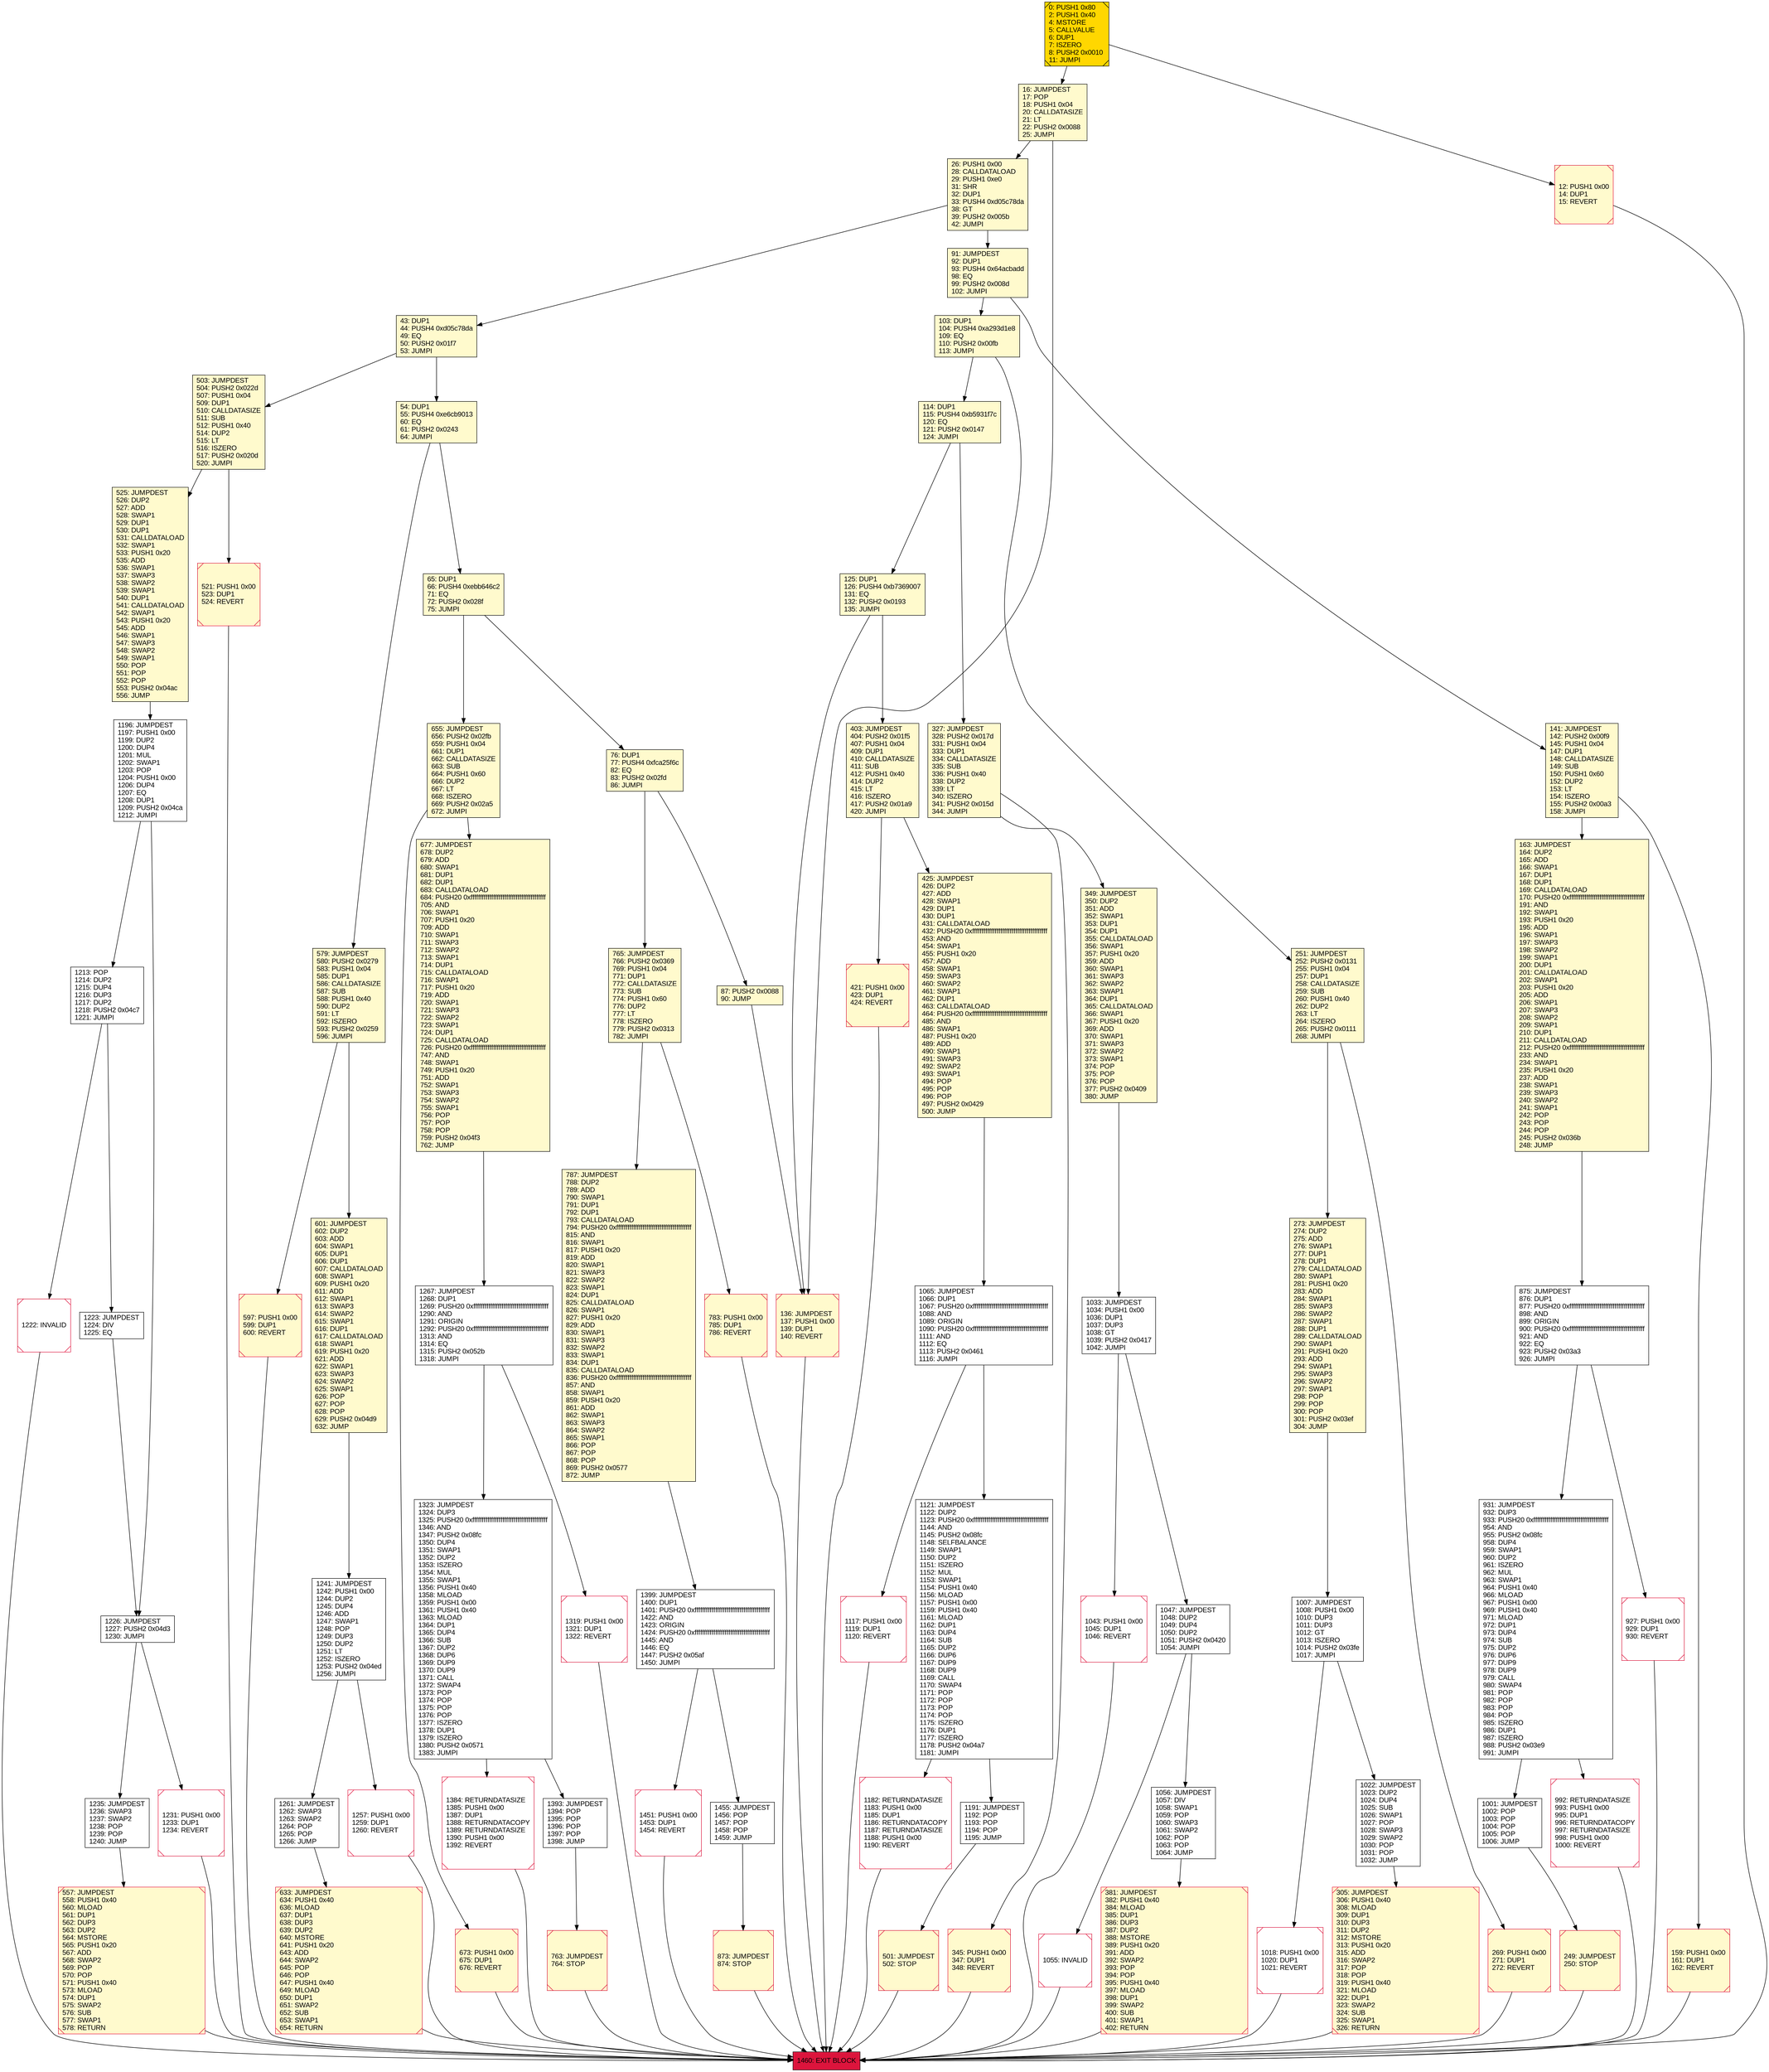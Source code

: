 digraph G {
bgcolor=transparent rankdir=UD;
node [shape=box style=filled color=black fillcolor=white fontname=arial fontcolor=black];
673 [label="673: PUSH1 0x00\l675: DUP1\l676: REVERT\l" fillcolor=lemonchiffon shape=Msquare color=crimson ];
1121 [label="1121: JUMPDEST\l1122: DUP2\l1123: PUSH20 0xffffffffffffffffffffffffffffffffffffffff\l1144: AND\l1145: PUSH2 0x08fc\l1148: SELFBALANCE\l1149: SWAP1\l1150: DUP2\l1151: ISZERO\l1152: MUL\l1153: SWAP1\l1154: PUSH1 0x40\l1156: MLOAD\l1157: PUSH1 0x00\l1159: PUSH1 0x40\l1161: MLOAD\l1162: DUP1\l1163: DUP4\l1164: SUB\l1165: DUP2\l1166: DUP6\l1167: DUP9\l1168: DUP9\l1169: CALL\l1170: SWAP4\l1171: POP\l1172: POP\l1173: POP\l1174: POP\l1175: ISZERO\l1176: DUP1\l1177: ISZERO\l1178: PUSH2 0x04a7\l1181: JUMPI\l" ];
305 [label="305: JUMPDEST\l306: PUSH1 0x40\l308: MLOAD\l309: DUP1\l310: DUP3\l311: DUP2\l312: MSTORE\l313: PUSH1 0x20\l315: ADD\l316: SWAP2\l317: POP\l318: POP\l319: PUSH1 0x40\l321: MLOAD\l322: DUP1\l323: SWAP2\l324: SUB\l325: SWAP1\l326: RETURN\l" fillcolor=lemonchiffon shape=Msquare color=crimson ];
421 [label="421: PUSH1 0x00\l423: DUP1\l424: REVERT\l" fillcolor=lemonchiffon shape=Msquare color=crimson ];
1182 [label="1182: RETURNDATASIZE\l1183: PUSH1 0x00\l1185: DUP1\l1186: RETURNDATACOPY\l1187: RETURNDATASIZE\l1188: PUSH1 0x00\l1190: REVERT\l" shape=Msquare color=crimson ];
43 [label="43: DUP1\l44: PUSH4 0xd05c78da\l49: EQ\l50: PUSH2 0x01f7\l53: JUMPI\l" fillcolor=lemonchiffon ];
1319 [label="1319: PUSH1 0x00\l1321: DUP1\l1322: REVERT\l" shape=Msquare color=crimson ];
273 [label="273: JUMPDEST\l274: DUP2\l275: ADD\l276: SWAP1\l277: DUP1\l278: DUP1\l279: CALLDATALOAD\l280: SWAP1\l281: PUSH1 0x20\l283: ADD\l284: SWAP1\l285: SWAP3\l286: SWAP2\l287: SWAP1\l288: DUP1\l289: CALLDATALOAD\l290: SWAP1\l291: PUSH1 0x20\l293: ADD\l294: SWAP1\l295: SWAP3\l296: SWAP2\l297: SWAP1\l298: POP\l299: POP\l300: POP\l301: PUSH2 0x03ef\l304: JUMP\l" fillcolor=lemonchiffon ];
1451 [label="1451: PUSH1 0x00\l1453: DUP1\l1454: REVERT\l" shape=Msquare color=crimson ];
136 [label="136: JUMPDEST\l137: PUSH1 0x00\l139: DUP1\l140: REVERT\l" fillcolor=lemonchiffon shape=Msquare color=crimson ];
403 [label="403: JUMPDEST\l404: PUSH2 0x01f5\l407: PUSH1 0x04\l409: DUP1\l410: CALLDATASIZE\l411: SUB\l412: PUSH1 0x40\l414: DUP2\l415: LT\l416: ISZERO\l417: PUSH2 0x01a9\l420: JUMPI\l" fillcolor=lemonchiffon ];
54 [label="54: DUP1\l55: PUSH4 0xe6cb9013\l60: EQ\l61: PUSH2 0x0243\l64: JUMPI\l" fillcolor=lemonchiffon ];
327 [label="327: JUMPDEST\l328: PUSH2 0x017d\l331: PUSH1 0x04\l333: DUP1\l334: CALLDATASIZE\l335: SUB\l336: PUSH1 0x40\l338: DUP2\l339: LT\l340: ISZERO\l341: PUSH2 0x015d\l344: JUMPI\l" fillcolor=lemonchiffon ];
1399 [label="1399: JUMPDEST\l1400: DUP1\l1401: PUSH20 0xffffffffffffffffffffffffffffffffffffffff\l1422: AND\l1423: ORIGIN\l1424: PUSH20 0xffffffffffffffffffffffffffffffffffffffff\l1445: AND\l1446: EQ\l1447: PUSH2 0x05af\l1450: JUMPI\l" ];
787 [label="787: JUMPDEST\l788: DUP2\l789: ADD\l790: SWAP1\l791: DUP1\l792: DUP1\l793: CALLDATALOAD\l794: PUSH20 0xffffffffffffffffffffffffffffffffffffffff\l815: AND\l816: SWAP1\l817: PUSH1 0x20\l819: ADD\l820: SWAP1\l821: SWAP3\l822: SWAP2\l823: SWAP1\l824: DUP1\l825: CALLDATALOAD\l826: SWAP1\l827: PUSH1 0x20\l829: ADD\l830: SWAP1\l831: SWAP3\l832: SWAP2\l833: SWAP1\l834: DUP1\l835: CALLDATALOAD\l836: PUSH20 0xffffffffffffffffffffffffffffffffffffffff\l857: AND\l858: SWAP1\l859: PUSH1 0x20\l861: ADD\l862: SWAP1\l863: SWAP3\l864: SWAP2\l865: SWAP1\l866: POP\l867: POP\l868: POP\l869: PUSH2 0x0577\l872: JUMP\l" fillcolor=lemonchiffon ];
0 [label="0: PUSH1 0x80\l2: PUSH1 0x40\l4: MSTORE\l5: CALLVALUE\l6: DUP1\l7: ISZERO\l8: PUSH2 0x0010\l11: JUMPI\l" fillcolor=lemonchiffon shape=Msquare fillcolor=gold ];
601 [label="601: JUMPDEST\l602: DUP2\l603: ADD\l604: SWAP1\l605: DUP1\l606: DUP1\l607: CALLDATALOAD\l608: SWAP1\l609: PUSH1 0x20\l611: ADD\l612: SWAP1\l613: SWAP3\l614: SWAP2\l615: SWAP1\l616: DUP1\l617: CALLDATALOAD\l618: SWAP1\l619: PUSH1 0x20\l621: ADD\l622: SWAP1\l623: SWAP3\l624: SWAP2\l625: SWAP1\l626: POP\l627: POP\l628: POP\l629: PUSH2 0x04d9\l632: JUMP\l" fillcolor=lemonchiffon ];
557 [label="557: JUMPDEST\l558: PUSH1 0x40\l560: MLOAD\l561: DUP1\l562: DUP3\l563: DUP2\l564: MSTORE\l565: PUSH1 0x20\l567: ADD\l568: SWAP2\l569: POP\l570: POP\l571: PUSH1 0x40\l573: MLOAD\l574: DUP1\l575: SWAP2\l576: SUB\l577: SWAP1\l578: RETURN\l" fillcolor=lemonchiffon shape=Msquare color=crimson ];
1033 [label="1033: JUMPDEST\l1034: PUSH1 0x00\l1036: DUP1\l1037: DUP3\l1038: GT\l1039: PUSH2 0x0417\l1042: JUMPI\l" ];
1055 [label="1055: INVALID\l" shape=Msquare color=crimson ];
103 [label="103: DUP1\l104: PUSH4 0xa293d1e8\l109: EQ\l110: PUSH2 0x00fb\l113: JUMPI\l" fillcolor=lemonchiffon ];
875 [label="875: JUMPDEST\l876: DUP1\l877: PUSH20 0xffffffffffffffffffffffffffffffffffffffff\l898: AND\l899: ORIGIN\l900: PUSH20 0xffffffffffffffffffffffffffffffffffffffff\l921: AND\l922: EQ\l923: PUSH2 0x03a3\l926: JUMPI\l" ];
1001 [label="1001: JUMPDEST\l1002: POP\l1003: POP\l1004: POP\l1005: POP\l1006: JUMP\l" ];
521 [label="521: PUSH1 0x00\l523: DUP1\l524: REVERT\l" fillcolor=lemonchiffon shape=Msquare color=crimson ];
655 [label="655: JUMPDEST\l656: PUSH2 0x02fb\l659: PUSH1 0x04\l661: DUP1\l662: CALLDATASIZE\l663: SUB\l664: PUSH1 0x60\l666: DUP2\l667: LT\l668: ISZERO\l669: PUSH2 0x02a5\l672: JUMPI\l" fillcolor=lemonchiffon ];
251 [label="251: JUMPDEST\l252: PUSH2 0x0131\l255: PUSH1 0x04\l257: DUP1\l258: CALLDATASIZE\l259: SUB\l260: PUSH1 0x40\l262: DUP2\l263: LT\l264: ISZERO\l265: PUSH2 0x0111\l268: JUMPI\l" fillcolor=lemonchiffon ];
269 [label="269: PUSH1 0x00\l271: DUP1\l272: REVERT\l" fillcolor=lemonchiffon shape=Msquare color=crimson ];
12 [label="12: PUSH1 0x00\l14: DUP1\l15: REVERT\l" fillcolor=lemonchiffon shape=Msquare color=crimson ];
1196 [label="1196: JUMPDEST\l1197: PUSH1 0x00\l1199: DUP2\l1200: DUP4\l1201: MUL\l1202: SWAP1\l1203: POP\l1204: PUSH1 0x00\l1206: DUP4\l1207: EQ\l1208: DUP1\l1209: PUSH2 0x04ca\l1212: JUMPI\l" ];
783 [label="783: PUSH1 0x00\l785: DUP1\l786: REVERT\l" fillcolor=lemonchiffon shape=Msquare color=crimson ];
579 [label="579: JUMPDEST\l580: PUSH2 0x0279\l583: PUSH1 0x04\l585: DUP1\l586: CALLDATASIZE\l587: SUB\l588: PUSH1 0x40\l590: DUP2\l591: LT\l592: ISZERO\l593: PUSH2 0x0259\l596: JUMPI\l" fillcolor=lemonchiffon ];
1043 [label="1043: PUSH1 0x00\l1045: DUP1\l1046: REVERT\l" shape=Msquare color=crimson ];
1460 [label="1460: EXIT BLOCK\l" fillcolor=crimson ];
1267 [label="1267: JUMPDEST\l1268: DUP1\l1269: PUSH20 0xffffffffffffffffffffffffffffffffffffffff\l1290: AND\l1291: ORIGIN\l1292: PUSH20 0xffffffffffffffffffffffffffffffffffffffff\l1313: AND\l1314: EQ\l1315: PUSH2 0x052b\l1318: JUMPI\l" ];
141 [label="141: JUMPDEST\l142: PUSH2 0x00f9\l145: PUSH1 0x04\l147: DUP1\l148: CALLDATASIZE\l149: SUB\l150: PUSH1 0x60\l152: DUP2\l153: LT\l154: ISZERO\l155: PUSH2 0x00a3\l158: JUMPI\l" fillcolor=lemonchiffon ];
159 [label="159: PUSH1 0x00\l161: DUP1\l162: REVERT\l" fillcolor=lemonchiffon shape=Msquare color=crimson ];
927 [label="927: PUSH1 0x00\l929: DUP1\l930: REVERT\l" shape=Msquare color=crimson ];
1393 [label="1393: JUMPDEST\l1394: POP\l1395: POP\l1396: POP\l1397: POP\l1398: JUMP\l" ];
114 [label="114: DUP1\l115: PUSH4 0xb5931f7c\l120: EQ\l121: PUSH2 0x0147\l124: JUMPI\l" fillcolor=lemonchiffon ];
677 [label="677: JUMPDEST\l678: DUP2\l679: ADD\l680: SWAP1\l681: DUP1\l682: DUP1\l683: CALLDATALOAD\l684: PUSH20 0xffffffffffffffffffffffffffffffffffffffff\l705: AND\l706: SWAP1\l707: PUSH1 0x20\l709: ADD\l710: SWAP1\l711: SWAP3\l712: SWAP2\l713: SWAP1\l714: DUP1\l715: CALLDATALOAD\l716: SWAP1\l717: PUSH1 0x20\l719: ADD\l720: SWAP1\l721: SWAP3\l722: SWAP2\l723: SWAP1\l724: DUP1\l725: CALLDATALOAD\l726: PUSH20 0xffffffffffffffffffffffffffffffffffffffff\l747: AND\l748: SWAP1\l749: PUSH1 0x20\l751: ADD\l752: SWAP1\l753: SWAP3\l754: SWAP2\l755: SWAP1\l756: POP\l757: POP\l758: POP\l759: PUSH2 0x04f3\l762: JUMP\l" fillcolor=lemonchiffon ];
1047 [label="1047: JUMPDEST\l1048: DUP2\l1049: DUP4\l1050: DUP2\l1051: PUSH2 0x0420\l1054: JUMPI\l" ];
931 [label="931: JUMPDEST\l932: DUP3\l933: PUSH20 0xffffffffffffffffffffffffffffffffffffffff\l954: AND\l955: PUSH2 0x08fc\l958: DUP4\l959: SWAP1\l960: DUP2\l961: ISZERO\l962: MUL\l963: SWAP1\l964: PUSH1 0x40\l966: MLOAD\l967: PUSH1 0x00\l969: PUSH1 0x40\l971: MLOAD\l972: DUP1\l973: DUP4\l974: SUB\l975: DUP2\l976: DUP6\l977: DUP9\l978: DUP9\l979: CALL\l980: SWAP4\l981: POP\l982: POP\l983: POP\l984: POP\l985: ISZERO\l986: DUP1\l987: ISZERO\l988: PUSH2 0x03e9\l991: JUMPI\l" ];
1191 [label="1191: JUMPDEST\l1192: POP\l1193: POP\l1194: POP\l1195: JUMP\l" ];
1022 [label="1022: JUMPDEST\l1023: DUP2\l1024: DUP4\l1025: SUB\l1026: SWAP1\l1027: POP\l1028: SWAP3\l1029: SWAP2\l1030: POP\l1031: POP\l1032: JUMP\l" ];
1257 [label="1257: PUSH1 0x00\l1259: DUP1\l1260: REVERT\l" shape=Msquare color=crimson ];
125 [label="125: DUP1\l126: PUSH4 0xb7369007\l131: EQ\l132: PUSH2 0x0193\l135: JUMPI\l" fillcolor=lemonchiffon ];
633 [label="633: JUMPDEST\l634: PUSH1 0x40\l636: MLOAD\l637: DUP1\l638: DUP3\l639: DUP2\l640: MSTORE\l641: PUSH1 0x20\l643: ADD\l644: SWAP2\l645: POP\l646: POP\l647: PUSH1 0x40\l649: MLOAD\l650: DUP1\l651: SWAP2\l652: SUB\l653: SWAP1\l654: RETURN\l" fillcolor=lemonchiffon shape=Msquare color=crimson ];
381 [label="381: JUMPDEST\l382: PUSH1 0x40\l384: MLOAD\l385: DUP1\l386: DUP3\l387: DUP2\l388: MSTORE\l389: PUSH1 0x20\l391: ADD\l392: SWAP2\l393: POP\l394: POP\l395: PUSH1 0x40\l397: MLOAD\l398: DUP1\l399: SWAP2\l400: SUB\l401: SWAP1\l402: RETURN\l" fillcolor=lemonchiffon shape=Msquare color=crimson ];
1455 [label="1455: JUMPDEST\l1456: POP\l1457: POP\l1458: POP\l1459: JUMP\l" ];
1323 [label="1323: JUMPDEST\l1324: DUP3\l1325: PUSH20 0xffffffffffffffffffffffffffffffffffffffff\l1346: AND\l1347: PUSH2 0x08fc\l1350: DUP4\l1351: SWAP1\l1352: DUP2\l1353: ISZERO\l1354: MUL\l1355: SWAP1\l1356: PUSH1 0x40\l1358: MLOAD\l1359: PUSH1 0x00\l1361: PUSH1 0x40\l1363: MLOAD\l1364: DUP1\l1365: DUP4\l1366: SUB\l1367: DUP2\l1368: DUP6\l1369: DUP9\l1370: DUP9\l1371: CALL\l1372: SWAP4\l1373: POP\l1374: POP\l1375: POP\l1376: POP\l1377: ISZERO\l1378: DUP1\l1379: ISZERO\l1380: PUSH2 0x0571\l1383: JUMPI\l" ];
1261 [label="1261: JUMPDEST\l1262: SWAP3\l1263: SWAP2\l1264: POP\l1265: POP\l1266: JUMP\l" ];
65 [label="65: DUP1\l66: PUSH4 0xebb646c2\l71: EQ\l72: PUSH2 0x028f\l75: JUMPI\l" fillcolor=lemonchiffon ];
765 [label="765: JUMPDEST\l766: PUSH2 0x0369\l769: PUSH1 0x04\l771: DUP1\l772: CALLDATASIZE\l773: SUB\l774: PUSH1 0x60\l776: DUP2\l777: LT\l778: ISZERO\l779: PUSH2 0x0313\l782: JUMPI\l" fillcolor=lemonchiffon ];
525 [label="525: JUMPDEST\l526: DUP2\l527: ADD\l528: SWAP1\l529: DUP1\l530: DUP1\l531: CALLDATALOAD\l532: SWAP1\l533: PUSH1 0x20\l535: ADD\l536: SWAP1\l537: SWAP3\l538: SWAP2\l539: SWAP1\l540: DUP1\l541: CALLDATALOAD\l542: SWAP1\l543: PUSH1 0x20\l545: ADD\l546: SWAP1\l547: SWAP3\l548: SWAP2\l549: SWAP1\l550: POP\l551: POP\l552: POP\l553: PUSH2 0x04ac\l556: JUMP\l" fillcolor=lemonchiffon ];
1018 [label="1018: PUSH1 0x00\l1020: DUP1\l1021: REVERT\l" shape=Msquare color=crimson ];
1226 [label="1226: JUMPDEST\l1227: PUSH2 0x04d3\l1230: JUMPI\l" ];
1065 [label="1065: JUMPDEST\l1066: DUP1\l1067: PUSH20 0xffffffffffffffffffffffffffffffffffffffff\l1088: AND\l1089: ORIGIN\l1090: PUSH20 0xffffffffffffffffffffffffffffffffffffffff\l1111: AND\l1112: EQ\l1113: PUSH2 0x0461\l1116: JUMPI\l" ];
163 [label="163: JUMPDEST\l164: DUP2\l165: ADD\l166: SWAP1\l167: DUP1\l168: DUP1\l169: CALLDATALOAD\l170: PUSH20 0xffffffffffffffffffffffffffffffffffffffff\l191: AND\l192: SWAP1\l193: PUSH1 0x20\l195: ADD\l196: SWAP1\l197: SWAP3\l198: SWAP2\l199: SWAP1\l200: DUP1\l201: CALLDATALOAD\l202: SWAP1\l203: PUSH1 0x20\l205: ADD\l206: SWAP1\l207: SWAP3\l208: SWAP2\l209: SWAP1\l210: DUP1\l211: CALLDATALOAD\l212: PUSH20 0xffffffffffffffffffffffffffffffffffffffff\l233: AND\l234: SWAP1\l235: PUSH1 0x20\l237: ADD\l238: SWAP1\l239: SWAP3\l240: SWAP2\l241: SWAP1\l242: POP\l243: POP\l244: POP\l245: PUSH2 0x036b\l248: JUMP\l" fillcolor=lemonchiffon ];
1223 [label="1223: JUMPDEST\l1224: DIV\l1225: EQ\l" ];
501 [label="501: JUMPDEST\l502: STOP\l" fillcolor=lemonchiffon shape=Msquare color=crimson ];
1213 [label="1213: POP\l1214: DUP2\l1215: DUP4\l1216: DUP3\l1217: DUP2\l1218: PUSH2 0x04c7\l1221: JUMPI\l" ];
349 [label="349: JUMPDEST\l350: DUP2\l351: ADD\l352: SWAP1\l353: DUP1\l354: DUP1\l355: CALLDATALOAD\l356: SWAP1\l357: PUSH1 0x20\l359: ADD\l360: SWAP1\l361: SWAP3\l362: SWAP2\l363: SWAP1\l364: DUP1\l365: CALLDATALOAD\l366: SWAP1\l367: PUSH1 0x20\l369: ADD\l370: SWAP1\l371: SWAP3\l372: SWAP2\l373: SWAP1\l374: POP\l375: POP\l376: POP\l377: PUSH2 0x0409\l380: JUMP\l" fillcolor=lemonchiffon ];
1235 [label="1235: JUMPDEST\l1236: SWAP3\l1237: SWAP2\l1238: POP\l1239: POP\l1240: JUMP\l" ];
26 [label="26: PUSH1 0x00\l28: CALLDATALOAD\l29: PUSH1 0xe0\l31: SHR\l32: DUP1\l33: PUSH4 0xd05c78da\l38: GT\l39: PUSH2 0x005b\l42: JUMPI\l" fillcolor=lemonchiffon ];
249 [label="249: JUMPDEST\l250: STOP\l" fillcolor=lemonchiffon shape=Msquare color=crimson ];
1231 [label="1231: PUSH1 0x00\l1233: DUP1\l1234: REVERT\l" shape=Msquare color=crimson ];
1007 [label="1007: JUMPDEST\l1008: PUSH1 0x00\l1010: DUP3\l1011: DUP3\l1012: GT\l1013: ISZERO\l1014: PUSH2 0x03fe\l1017: JUMPI\l" ];
763 [label="763: JUMPDEST\l764: STOP\l" fillcolor=lemonchiffon shape=Msquare color=crimson ];
76 [label="76: DUP1\l77: PUSH4 0xfca25f6c\l82: EQ\l83: PUSH2 0x02fd\l86: JUMPI\l" fillcolor=lemonchiffon ];
503 [label="503: JUMPDEST\l504: PUSH2 0x022d\l507: PUSH1 0x04\l509: DUP1\l510: CALLDATASIZE\l511: SUB\l512: PUSH1 0x40\l514: DUP2\l515: LT\l516: ISZERO\l517: PUSH2 0x020d\l520: JUMPI\l" fillcolor=lemonchiffon ];
87 [label="87: PUSH2 0x0088\l90: JUMP\l" fillcolor=lemonchiffon ];
1384 [label="1384: RETURNDATASIZE\l1385: PUSH1 0x00\l1387: DUP1\l1388: RETURNDATACOPY\l1389: RETURNDATASIZE\l1390: PUSH1 0x00\l1392: REVERT\l" shape=Msquare color=crimson ];
16 [label="16: JUMPDEST\l17: POP\l18: PUSH1 0x04\l20: CALLDATASIZE\l21: LT\l22: PUSH2 0x0088\l25: JUMPI\l" fillcolor=lemonchiffon ];
597 [label="597: PUSH1 0x00\l599: DUP1\l600: REVERT\l" fillcolor=lemonchiffon shape=Msquare color=crimson ];
425 [label="425: JUMPDEST\l426: DUP2\l427: ADD\l428: SWAP1\l429: DUP1\l430: DUP1\l431: CALLDATALOAD\l432: PUSH20 0xffffffffffffffffffffffffffffffffffffffff\l453: AND\l454: SWAP1\l455: PUSH1 0x20\l457: ADD\l458: SWAP1\l459: SWAP3\l460: SWAP2\l461: SWAP1\l462: DUP1\l463: CALLDATALOAD\l464: PUSH20 0xffffffffffffffffffffffffffffffffffffffff\l485: AND\l486: SWAP1\l487: PUSH1 0x20\l489: ADD\l490: SWAP1\l491: SWAP3\l492: SWAP2\l493: SWAP1\l494: POP\l495: POP\l496: POP\l497: PUSH2 0x0429\l500: JUMP\l" fillcolor=lemonchiffon ];
1056 [label="1056: JUMPDEST\l1057: DIV\l1058: SWAP1\l1059: POP\l1060: SWAP3\l1061: SWAP2\l1062: POP\l1063: POP\l1064: JUMP\l" ];
345 [label="345: PUSH1 0x00\l347: DUP1\l348: REVERT\l" fillcolor=lemonchiffon shape=Msquare color=crimson ];
1222 [label="1222: INVALID\l" shape=Msquare color=crimson ];
91 [label="91: JUMPDEST\l92: DUP1\l93: PUSH4 0x64acbadd\l98: EQ\l99: PUSH2 0x008d\l102: JUMPI\l" fillcolor=lemonchiffon ];
1241 [label="1241: JUMPDEST\l1242: PUSH1 0x00\l1244: DUP2\l1245: DUP4\l1246: ADD\l1247: SWAP1\l1248: POP\l1249: DUP3\l1250: DUP2\l1251: LT\l1252: ISZERO\l1253: PUSH2 0x04ed\l1256: JUMPI\l" ];
992 [label="992: RETURNDATASIZE\l993: PUSH1 0x00\l995: DUP1\l996: RETURNDATACOPY\l997: RETURNDATASIZE\l998: PUSH1 0x00\l1000: REVERT\l" shape=Msquare color=crimson ];
1117 [label="1117: PUSH1 0x00\l1119: DUP1\l1120: REVERT\l" shape=Msquare color=crimson ];
873 [label="873: JUMPDEST\l874: STOP\l" fillcolor=lemonchiffon shape=Msquare color=crimson ];
251 -> 269;
1223 -> 1226;
1043 -> 1460;
103 -> 251;
141 -> 159;
403 -> 421;
787 -> 1399;
1033 -> 1043;
1055 -> 1460;
26 -> 91;
16 -> 26;
269 -> 1460;
12 -> 1460;
875 -> 927;
783 -> 1460;
1213 -> 1222;
521 -> 1460;
1261 -> 633;
1191 -> 501;
1007 -> 1022;
503 -> 525;
557 -> 1460;
76 -> 765;
655 -> 673;
1241 -> 1261;
1267 -> 1319;
1182 -> 1460;
1226 -> 1231;
1319 -> 1460;
305 -> 1460;
136 -> 1460;
1056 -> 381;
1213 -> 1223;
597 -> 1460;
765 -> 787;
125 -> 136;
1022 -> 305;
1121 -> 1191;
1117 -> 1460;
873 -> 1460;
345 -> 1460;
992 -> 1460;
1393 -> 763;
114 -> 327;
1065 -> 1121;
91 -> 103;
601 -> 1241;
875 -> 931;
1267 -> 1323;
765 -> 783;
43 -> 503;
1235 -> 557;
677 -> 1267;
327 -> 349;
16 -> 136;
65 -> 655;
381 -> 1460;
633 -> 1460;
76 -> 87;
1121 -> 1182;
114 -> 125;
159 -> 1460;
927 -> 1460;
43 -> 54;
1399 -> 1451;
1323 -> 1384;
54 -> 579;
1065 -> 1117;
251 -> 273;
65 -> 76;
425 -> 1065;
579 -> 601;
421 -> 1460;
1241 -> 1257;
1455 -> 873;
0 -> 12;
673 -> 1460;
1007 -> 1018;
1047 -> 1056;
1226 -> 1235;
1451 -> 1460;
931 -> 992;
579 -> 597;
54 -> 65;
125 -> 403;
1384 -> 1460;
349 -> 1033;
1001 -> 249;
91 -> 141;
1196 -> 1213;
1222 -> 1460;
501 -> 1460;
249 -> 1460;
1231 -> 1460;
503 -> 521;
763 -> 1460;
1399 -> 1455;
931 -> 1001;
1033 -> 1047;
1047 -> 1055;
103 -> 114;
273 -> 1007;
141 -> 163;
26 -> 43;
327 -> 345;
1323 -> 1393;
0 -> 16;
655 -> 677;
1018 -> 1460;
1196 -> 1226;
525 -> 1196;
163 -> 875;
403 -> 425;
1257 -> 1460;
87 -> 136;
}